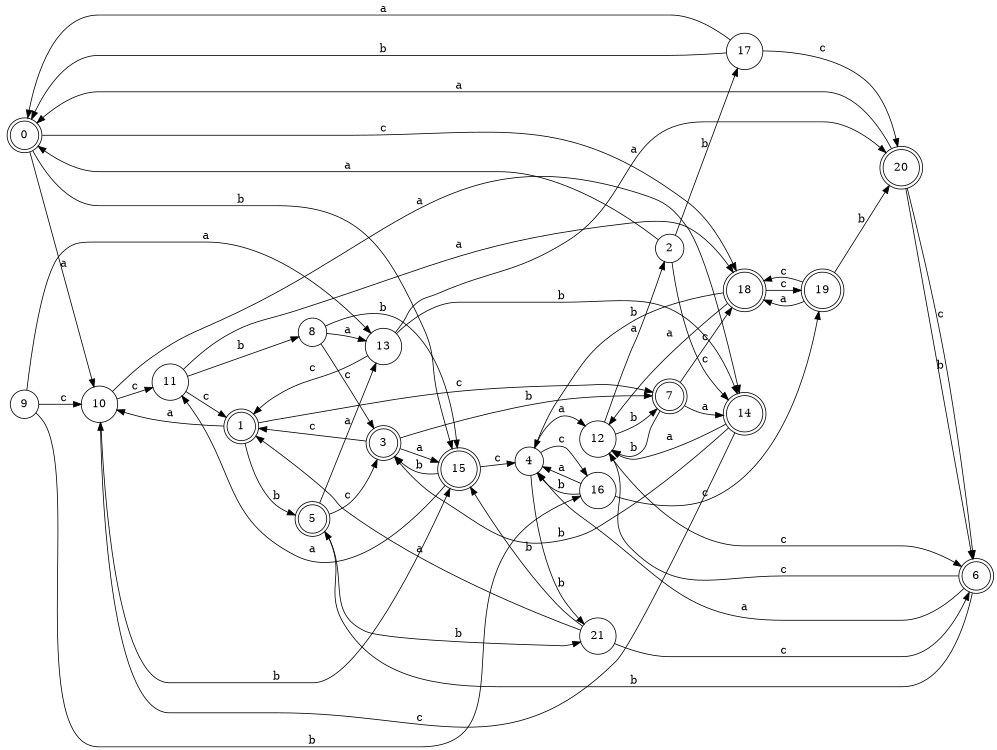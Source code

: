 digraph n18_7 {
__start0 [label="" shape="none"];

rankdir=LR;
size="8,5";

s0 [style="rounded,filled", color="black", fillcolor="white" shape="doublecircle", label="0"];
s1 [style="rounded,filled", color="black", fillcolor="white" shape="doublecircle", label="1"];
s2 [style="filled", color="black", fillcolor="white" shape="circle", label="2"];
s3 [style="rounded,filled", color="black", fillcolor="white" shape="doublecircle", label="3"];
s4 [style="filled", color="black", fillcolor="white" shape="circle", label="4"];
s5 [style="rounded,filled", color="black", fillcolor="white" shape="doublecircle", label="5"];
s6 [style="rounded,filled", color="black", fillcolor="white" shape="doublecircle", label="6"];
s7 [style="rounded,filled", color="black", fillcolor="white" shape="doublecircle", label="7"];
s8 [style="filled", color="black", fillcolor="white" shape="circle", label="8"];
s9 [style="filled", color="black", fillcolor="white" shape="circle", label="9"];
s10 [style="filled", color="black", fillcolor="white" shape="circle", label="10"];
s11 [style="filled", color="black", fillcolor="white" shape="circle", label="11"];
s12 [style="filled", color="black", fillcolor="white" shape="circle", label="12"];
s13 [style="filled", color="black", fillcolor="white" shape="circle", label="13"];
s14 [style="rounded,filled", color="black", fillcolor="white" shape="doublecircle", label="14"];
s15 [style="rounded,filled", color="black", fillcolor="white" shape="doublecircle", label="15"];
s16 [style="filled", color="black", fillcolor="white" shape="circle", label="16"];
s17 [style="filled", color="black", fillcolor="white" shape="circle", label="17"];
s18 [style="rounded,filled", color="black", fillcolor="white" shape="doublecircle", label="18"];
s19 [style="rounded,filled", color="black", fillcolor="white" shape="doublecircle", label="19"];
s20 [style="rounded,filled", color="black", fillcolor="white" shape="doublecircle", label="20"];
s21 [style="filled", color="black", fillcolor="white" shape="circle", label="21"];
s0 -> s10 [label="a"];
s0 -> s15 [label="b"];
s0 -> s18 [label="c"];
s1 -> s10 [label="a"];
s1 -> s5 [label="b"];
s1 -> s7 [label="c"];
s2 -> s0 [label="a"];
s2 -> s17 [label="b"];
s2 -> s14 [label="c"];
s3 -> s15 [label="a"];
s3 -> s7 [label="b"];
s3 -> s1 [label="c"];
s4 -> s12 [label="a"];
s4 -> s21 [label="b"];
s4 -> s16 [label="c"];
s5 -> s13 [label="a"];
s5 -> s21 [label="b"];
s5 -> s3 [label="c"];
s6 -> s4 [label="a"];
s6 -> s5 [label="b"];
s6 -> s12 [label="c"];
s7 -> s14 [label="a"];
s7 -> s12 [label="b"];
s7 -> s18 [label="c"];
s8 -> s13 [label="a"];
s8 -> s15 [label="b"];
s8 -> s3 [label="c"];
s9 -> s13 [label="a"];
s9 -> s16 [label="b"];
s9 -> s10 [label="c"];
s10 -> s14 [label="a"];
s10 -> s15 [label="b"];
s10 -> s11 [label="c"];
s11 -> s18 [label="a"];
s11 -> s8 [label="b"];
s11 -> s1 [label="c"];
s12 -> s2 [label="a"];
s12 -> s7 [label="b"];
s12 -> s6 [label="c"];
s13 -> s20 [label="a"];
s13 -> s14 [label="b"];
s13 -> s1 [label="c"];
s14 -> s12 [label="a"];
s14 -> s3 [label="b"];
s14 -> s10 [label="c"];
s15 -> s11 [label="a"];
s15 -> s3 [label="b"];
s15 -> s4 [label="c"];
s16 -> s4 [label="a"];
s16 -> s4 [label="b"];
s16 -> s19 [label="c"];
s17 -> s0 [label="a"];
s17 -> s0 [label="b"];
s17 -> s20 [label="c"];
s18 -> s12 [label="a"];
s18 -> s4 [label="b"];
s18 -> s19 [label="c"];
s19 -> s18 [label="a"];
s19 -> s20 [label="b"];
s19 -> s18 [label="c"];
s20 -> s0 [label="a"];
s20 -> s6 [label="b"];
s20 -> s6 [label="c"];
s21 -> s1 [label="a"];
s21 -> s15 [label="b"];
s21 -> s6 [label="c"];

}